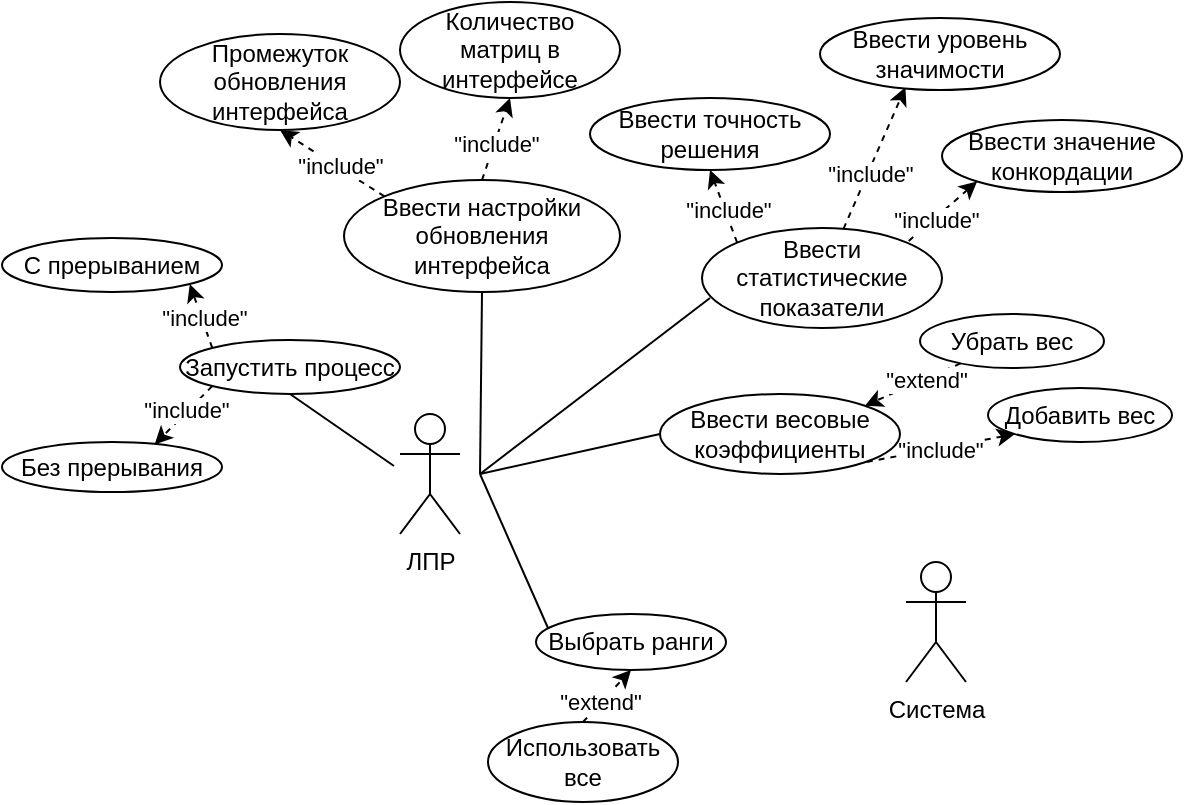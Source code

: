 <mxfile version="22.1.4" type="github">
  <diagram name="Страница — 1" id="13ZsyIA3A2PHv1gfF3Tv">
    <mxGraphModel dx="989" dy="538" grid="0" gridSize="10" guides="1" tooltips="1" connect="1" arrows="1" fold="1" page="1" pageScale="1" pageWidth="1169" pageHeight="827" math="0" shadow="0">
      <root>
        <mxCell id="0" />
        <mxCell id="1" parent="0" />
        <mxCell id="u1M5d2YBWSQStyXBgiU--1" value="ЛПР" style="shape=umlActor;verticalLabelPosition=bottom;verticalAlign=top;html=1;outlineConnect=0;" parent="1" vertex="1">
          <mxGeometry x="230" y="310" width="30" height="60" as="geometry" />
        </mxCell>
        <mxCell id="u1M5d2YBWSQStyXBgiU--2" value="" style="endArrow=none;html=1;rounded=0;endFill=0;" parent="1" edge="1">
          <mxGeometry width="50" height="50" relative="1" as="geometry">
            <mxPoint x="270" y="340" as="sourcePoint" />
            <mxPoint x="360" y="320" as="targetPoint" />
          </mxGeometry>
        </mxCell>
        <mxCell id="S01E7SAqJd3VSEOtWKj2-1" value="" style="endArrow=none;html=1;rounded=0;endFill=0;" edge="1" parent="1">
          <mxGeometry width="50" height="50" relative="1" as="geometry">
            <mxPoint x="270" y="340" as="sourcePoint" />
            <mxPoint x="304" y="417" as="targetPoint" />
          </mxGeometry>
        </mxCell>
        <mxCell id="S01E7SAqJd3VSEOtWKj2-6" value="&quot;include&quot;" style="rounded=0;orthogonalLoop=1;jettySize=auto;html=1;entryX=0.356;entryY=0.962;entryDx=0;entryDy=0;dashed=1;entryPerimeter=0;" edge="1" parent="1" source="S01E7SAqJd3VSEOtWKj2-2" target="S01E7SAqJd3VSEOtWKj2-5">
          <mxGeometry x="-0.219" y="-1" relative="1" as="geometry">
            <mxPoint as="offset" />
          </mxGeometry>
        </mxCell>
        <mxCell id="S01E7SAqJd3VSEOtWKj2-2" value="Ввести статистические показатели" style="ellipse;whiteSpace=wrap;html=1;" vertex="1" parent="1">
          <mxGeometry x="381" y="217" width="120" height="50" as="geometry" />
        </mxCell>
        <mxCell id="S01E7SAqJd3VSEOtWKj2-4" value="&quot;include&quot;" style="rounded=0;orthogonalLoop=1;jettySize=auto;html=1;exitX=0;exitY=1;exitDx=0;exitDy=0;entryX=1;entryY=0;entryDx=0;entryDy=0;endArrow=none;endFill=0;dashed=1;startArrow=classic;startFill=1;" edge="1" parent="1" source="S01E7SAqJd3VSEOtWKj2-3" target="S01E7SAqJd3VSEOtWKj2-2">
          <mxGeometry x="0.214" y="1" relative="1" as="geometry">
            <mxPoint as="offset" />
          </mxGeometry>
        </mxCell>
        <mxCell id="S01E7SAqJd3VSEOtWKj2-3" value="Ввести значение конкордации" style="ellipse;whiteSpace=wrap;html=1;" vertex="1" parent="1">
          <mxGeometry x="501" y="163" width="120" height="36" as="geometry" />
        </mxCell>
        <mxCell id="S01E7SAqJd3VSEOtWKj2-5" value="Ввести уровень значимости" style="ellipse;whiteSpace=wrap;html=1;" vertex="1" parent="1">
          <mxGeometry x="440" y="112" width="120" height="36" as="geometry" />
        </mxCell>
        <mxCell id="S01E7SAqJd3VSEOtWKj2-7" value="Ввести точность решения" style="ellipse;whiteSpace=wrap;html=1;" vertex="1" parent="1">
          <mxGeometry x="325" y="152" width="120" height="36" as="geometry" />
        </mxCell>
        <mxCell id="S01E7SAqJd3VSEOtWKj2-8" value="&quot;include&quot;" style="rounded=0;orthogonalLoop=1;jettySize=auto;html=1;exitX=0;exitY=0;exitDx=0;exitDy=0;entryX=0.5;entryY=1;entryDx=0;entryDy=0;dashed=1;" edge="1" parent="1" source="S01E7SAqJd3VSEOtWKj2-2" target="S01E7SAqJd3VSEOtWKj2-7">
          <mxGeometry x="-0.125" y="-1" relative="1" as="geometry">
            <mxPoint x="259.003" y="140.996" as="sourcePoint" />
            <mxPoint as="offset" />
          </mxGeometry>
        </mxCell>
        <mxCell id="S01E7SAqJd3VSEOtWKj2-9" value="" style="endArrow=none;html=1;rounded=0;endFill=0;" edge="1" parent="1">
          <mxGeometry width="50" height="50" relative="1" as="geometry">
            <mxPoint x="270" y="340" as="sourcePoint" />
            <mxPoint x="385" y="252" as="targetPoint" />
          </mxGeometry>
        </mxCell>
        <mxCell id="S01E7SAqJd3VSEOtWKj2-10" value="Выбрать ранги" style="ellipse;whiteSpace=wrap;html=1;" vertex="1" parent="1">
          <mxGeometry x="298" y="410" width="95" height="28" as="geometry" />
        </mxCell>
        <mxCell id="S01E7SAqJd3VSEOtWKj2-12" value="Убрать вес" style="ellipse;whiteSpace=wrap;html=1;" vertex="1" parent="1">
          <mxGeometry x="490" y="260" width="92" height="27" as="geometry" />
        </mxCell>
        <mxCell id="S01E7SAqJd3VSEOtWKj2-13" value="&quot;extend&quot;" style="rounded=0;orthogonalLoop=1;jettySize=auto;html=1;entryX=1;entryY=0;entryDx=0;entryDy=0;dashed=1;" edge="1" parent="1" source="S01E7SAqJd3VSEOtWKj2-12" target="u1M5d2YBWSQStyXBgiU--3">
          <mxGeometry x="-0.265" y="1" relative="1" as="geometry">
            <mxPoint x="514.4" y="335.56" as="targetPoint" />
            <mxPoint as="offset" />
          </mxGeometry>
        </mxCell>
        <mxCell id="S01E7SAqJd3VSEOtWKj2-14" value="Добавить вес" style="ellipse;whiteSpace=wrap;html=1;" vertex="1" parent="1">
          <mxGeometry x="524" y="297" width="92" height="27" as="geometry" />
        </mxCell>
        <mxCell id="S01E7SAqJd3VSEOtWKj2-16" value="&quot;include&quot;" style="rounded=0;orthogonalLoop=1;jettySize=auto;html=1;exitX=0;exitY=1;exitDx=0;exitDy=0;entryX=1;entryY=1;entryDx=0;entryDy=0;endArrow=none;endFill=0;dashed=1;startArrow=classic;startFill=1;" edge="1" parent="1" source="S01E7SAqJd3VSEOtWKj2-14" target="u1M5d2YBWSQStyXBgiU--3">
          <mxGeometry x="0.002" y="1" relative="1" as="geometry">
            <mxPoint x="477" y="401" as="sourcePoint" />
            <mxPoint x="442" y="431" as="targetPoint" />
            <mxPoint as="offset" />
          </mxGeometry>
        </mxCell>
        <mxCell id="u1M5d2YBWSQStyXBgiU--3" value="Ввести весовые&lt;br&gt;коэффициенты" style="ellipse;whiteSpace=wrap;html=1;" parent="1" vertex="1">
          <mxGeometry x="360" y="300" width="120" height="40" as="geometry" />
        </mxCell>
        <mxCell id="S01E7SAqJd3VSEOtWKj2-17" value="Использовать все" style="ellipse;whiteSpace=wrap;html=1;" vertex="1" parent="1">
          <mxGeometry x="274" y="464" width="95" height="40" as="geometry" />
        </mxCell>
        <mxCell id="S01E7SAqJd3VSEOtWKj2-18" value="&quot;extend&quot;" style="rounded=0;orthogonalLoop=1;jettySize=auto;html=1;entryX=0.5;entryY=1;entryDx=0;entryDy=0;dashed=1;exitX=0.5;exitY=0;exitDx=0;exitDy=0;" edge="1" parent="1" source="S01E7SAqJd3VSEOtWKj2-17" target="S01E7SAqJd3VSEOtWKj2-10">
          <mxGeometry x="-0.265" y="1" relative="1" as="geometry">
            <mxPoint x="336" y="472" as="sourcePoint" />
            <mxPoint x="385" y="490" as="targetPoint" />
            <mxPoint as="offset" />
          </mxGeometry>
        </mxCell>
        <mxCell id="S01E7SAqJd3VSEOtWKj2-19" value="Система" style="shape=umlActor;verticalLabelPosition=bottom;verticalAlign=top;html=1;outlineConnect=0;" vertex="1" parent="1">
          <mxGeometry x="483" y="384" width="30" height="60" as="geometry" />
        </mxCell>
        <mxCell id="S01E7SAqJd3VSEOtWKj2-23" value="" style="endArrow=none;html=1;rounded=0;entryX=0.5;entryY=1;entryDx=0;entryDy=0;" edge="1" parent="1" target="S01E7SAqJd3VSEOtWKj2-24">
          <mxGeometry width="50" height="50" relative="1" as="geometry">
            <mxPoint x="270" y="340" as="sourcePoint" />
            <mxPoint x="292" y="245" as="targetPoint" />
          </mxGeometry>
        </mxCell>
        <mxCell id="S01E7SAqJd3VSEOtWKj2-24" value="Ввести настройки обновления интерфейса" style="ellipse;whiteSpace=wrap;html=1;" vertex="1" parent="1">
          <mxGeometry x="202" y="193" width="138" height="56" as="geometry" />
        </mxCell>
        <mxCell id="S01E7SAqJd3VSEOtWKj2-27" value="&quot;include&quot;" style="rounded=0;orthogonalLoop=1;jettySize=auto;html=1;exitX=0;exitY=0;exitDx=0;exitDy=0;dashed=1;entryX=0.5;entryY=1;entryDx=0;entryDy=0;" edge="1" parent="1" source="S01E7SAqJd3VSEOtWKj2-24" target="S01E7SAqJd3VSEOtWKj2-28">
          <mxGeometry x="-0.125" y="-1" relative="1" as="geometry">
            <mxPoint x="207" y="181" as="sourcePoint" />
            <mxPoint x="212" y="169" as="targetPoint" />
            <mxPoint as="offset" />
          </mxGeometry>
        </mxCell>
        <mxCell id="S01E7SAqJd3VSEOtWKj2-28" value="Промежуток обновления&lt;br&gt;интерфейса" style="ellipse;whiteSpace=wrap;html=1;" vertex="1" parent="1">
          <mxGeometry x="110" y="120" width="120" height="48" as="geometry" />
        </mxCell>
        <mxCell id="S01E7SAqJd3VSEOtWKj2-29" value="&quot;include&quot;" style="rounded=0;orthogonalLoop=1;jettySize=auto;html=1;exitX=0.5;exitY=0;exitDx=0;exitDy=0;dashed=1;entryX=0.5;entryY=1;entryDx=0;entryDy=0;" edge="1" parent="1" source="S01E7SAqJd3VSEOtWKj2-24" target="S01E7SAqJd3VSEOtWKj2-30">
          <mxGeometry x="-0.125" y="-1" relative="1" as="geometry">
            <mxPoint x="232" y="211" as="sourcePoint" />
            <mxPoint x="282" y="153" as="targetPoint" />
            <mxPoint as="offset" />
          </mxGeometry>
        </mxCell>
        <mxCell id="S01E7SAqJd3VSEOtWKj2-30" value="Количество матриц в интерфейсе" style="ellipse;whiteSpace=wrap;html=1;" vertex="1" parent="1">
          <mxGeometry x="230" y="104" width="110" height="48" as="geometry" />
        </mxCell>
        <mxCell id="S01E7SAqJd3VSEOtWKj2-31" value="" style="endArrow=none;html=1;rounded=0;endFill=0;entryX=0.5;entryY=1;entryDx=0;entryDy=0;" edge="1" parent="1" target="S01E7SAqJd3VSEOtWKj2-32">
          <mxGeometry width="50" height="50" relative="1" as="geometry">
            <mxPoint x="227" y="336" as="sourcePoint" />
            <mxPoint x="175" y="299" as="targetPoint" />
          </mxGeometry>
        </mxCell>
        <mxCell id="S01E7SAqJd3VSEOtWKj2-32" value="Запустить процесс" style="ellipse;whiteSpace=wrap;html=1;" vertex="1" parent="1">
          <mxGeometry x="120" y="273" width="110" height="27" as="geometry" />
        </mxCell>
        <mxCell id="S01E7SAqJd3VSEOtWKj2-34" value="С прерыванием" style="ellipse;whiteSpace=wrap;html=1;" vertex="1" parent="1">
          <mxGeometry x="31" y="222" width="110" height="27" as="geometry" />
        </mxCell>
        <mxCell id="S01E7SAqJd3VSEOtWKj2-35" value="Без прерывания" style="ellipse;whiteSpace=wrap;html=1;" vertex="1" parent="1">
          <mxGeometry x="31" y="324" width="110" height="25" as="geometry" />
        </mxCell>
        <mxCell id="S01E7SAqJd3VSEOtWKj2-36" value="&quot;include&quot;" style="rounded=0;orthogonalLoop=1;jettySize=auto;html=1;exitX=0;exitY=1;exitDx=0;exitDy=0;dashed=1;entryX=0.694;entryY=0.049;entryDx=0;entryDy=0;entryPerimeter=0;" edge="1" parent="1" source="S01E7SAqJd3VSEOtWKj2-32" target="S01E7SAqJd3VSEOtWKj2-35">
          <mxGeometry x="-0.125" y="-1" relative="1" as="geometry">
            <mxPoint x="232" y="211" as="sourcePoint" />
            <mxPoint x="180" y="178" as="targetPoint" />
            <mxPoint as="offset" />
          </mxGeometry>
        </mxCell>
        <mxCell id="S01E7SAqJd3VSEOtWKj2-37" value="&quot;include&quot;" style="rounded=0;orthogonalLoop=1;jettySize=auto;html=1;exitX=0;exitY=0;exitDx=0;exitDy=0;dashed=1;entryX=1;entryY=1;entryDx=0;entryDy=0;" edge="1" parent="1" source="S01E7SAqJd3VSEOtWKj2-32" target="S01E7SAqJd3VSEOtWKj2-34">
          <mxGeometry x="-0.125" y="-1" relative="1" as="geometry">
            <mxPoint x="146" y="306" as="sourcePoint" />
            <mxPoint x="128" y="326" as="targetPoint" />
            <mxPoint as="offset" />
          </mxGeometry>
        </mxCell>
      </root>
    </mxGraphModel>
  </diagram>
</mxfile>
